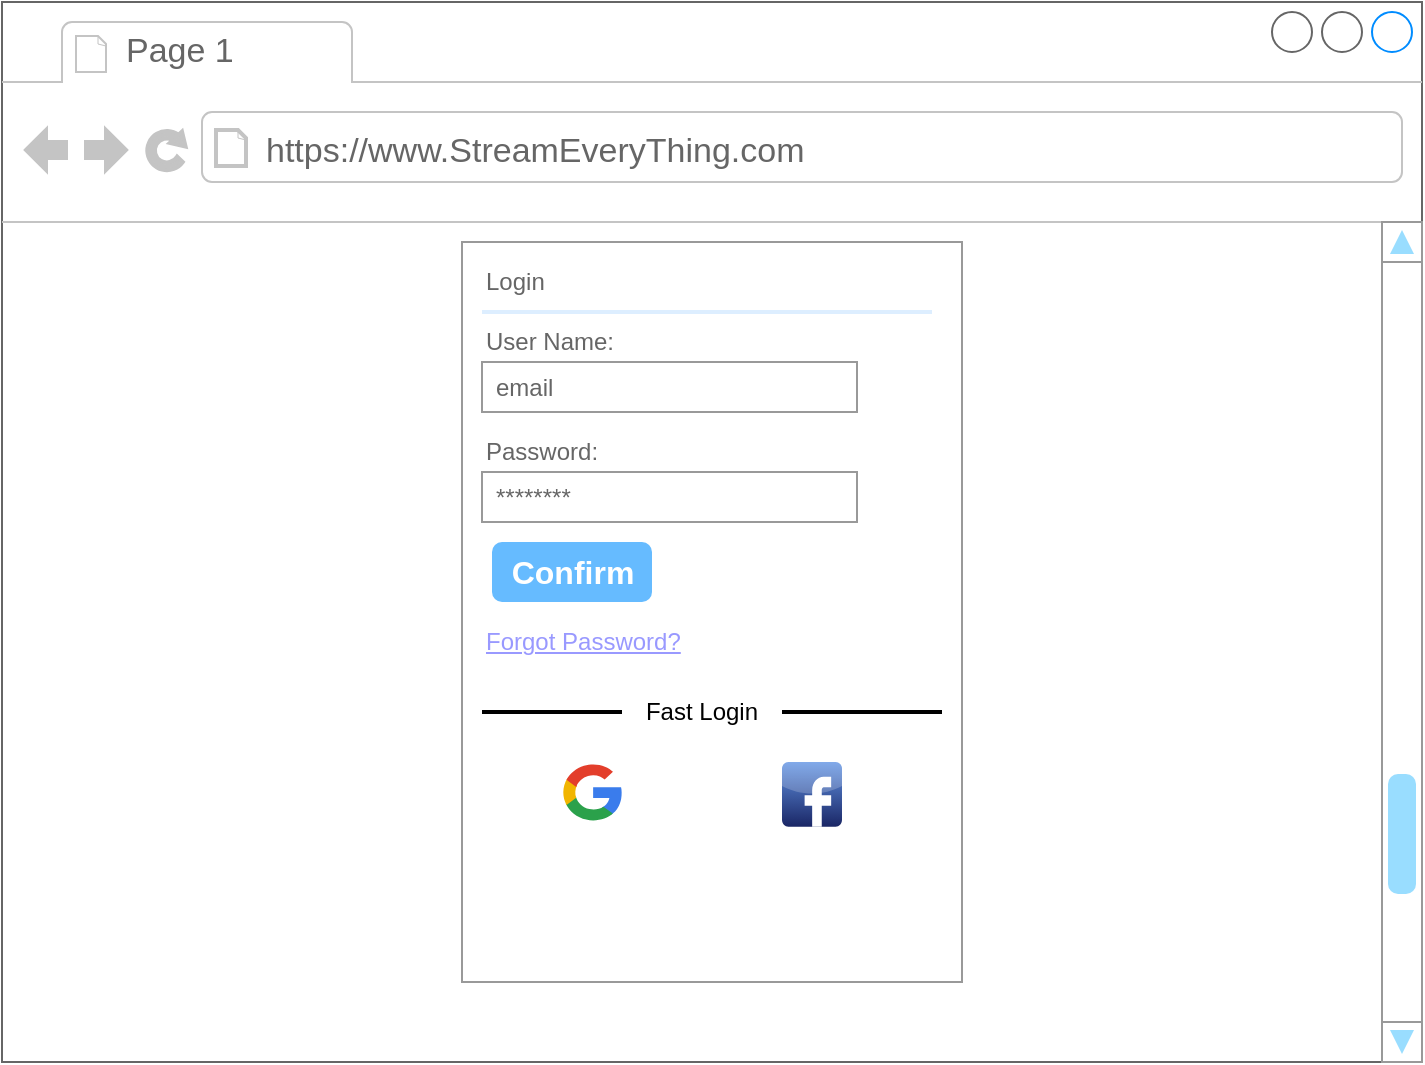 <mxfile>
    <diagram id="v4kXBt2KgETDmMB3EaAe" name="Page-1">
        <mxGraphModel dx="1221" dy="818" grid="1" gridSize="10" guides="1" tooltips="1" connect="1" arrows="1" fold="1" page="1" pageScale="1" pageWidth="850" pageHeight="1100" math="0" shadow="0">
            <root>
                <mxCell id="0"/>
                <mxCell id="1" parent="0"/>
                <mxCell id="14" value="&lt;h1&gt;&lt;br&gt;&lt;/h1&gt;" style="strokeWidth=1;shadow=0;dashed=0;align=center;html=1;shape=mxgraph.mockup.containers.browserWindow;rSize=0;strokeColor=#666666;strokeColor2=#008cff;strokeColor3=#c4c4c4;mainText=,;recursiveResize=0;" vertex="1" parent="1">
                    <mxGeometry x="50" y="60" width="710" height="530" as="geometry"/>
                </mxCell>
                <mxCell id="15" value="Page 1" style="strokeWidth=1;shadow=0;dashed=0;align=center;html=1;shape=mxgraph.mockup.containers.anchor;fontSize=17;fontColor=#666666;align=left;" vertex="1" parent="14">
                    <mxGeometry x="60" y="12" width="110" height="26" as="geometry"/>
                </mxCell>
                <mxCell id="16" value="https://www.StreamEveryThing.com" style="strokeWidth=1;shadow=0;dashed=0;align=center;html=1;shape=mxgraph.mockup.containers.anchor;rSize=0;fontSize=17;fontColor=#666666;align=left;" vertex="1" parent="14">
                    <mxGeometry x="130" y="60" width="250" height="30" as="geometry"/>
                </mxCell>
                <mxCell id="17" value="" style="verticalLabelPosition=bottom;shadow=0;dashed=0;align=center;html=1;verticalAlign=top;strokeWidth=1;shape=mxgraph.mockup.navigation.scrollBar;strokeColor=#999999;barPos=20;fillColor2=#99ddff;strokeColor2=none;direction=north;fontColor=#000000;" vertex="1" parent="14">
                    <mxGeometry x="690" y="110" width="10" height="420" as="geometry"/>
                </mxCell>
                <mxCell id="2" value="" style="strokeWidth=1;shadow=0;dashed=0;align=center;html=1;shape=mxgraph.mockup.forms.rrect;rSize=0;strokeColor=#999999;fillColor=#ffffff;" vertex="1" parent="14">
                    <mxGeometry x="230" y="120" width="250" height="370" as="geometry"/>
                </mxCell>
                <mxCell id="3" value="Login" style="strokeWidth=1;shadow=0;dashed=0;align=center;html=1;shape=mxgraph.mockup.forms.anchor;fontSize=12;fontColor=#666666;align=left;resizeWidth=1;spacingLeft=0;" vertex="1" parent="2">
                    <mxGeometry width="125.0" height="20" relative="1" as="geometry">
                        <mxPoint x="10" y="10" as="offset"/>
                    </mxGeometry>
                </mxCell>
                <mxCell id="4" value="" style="shape=line;strokeColor=#ddeeff;strokeWidth=2;html=1;resizeWidth=1;" vertex="1" parent="2">
                    <mxGeometry width="225.0" height="10" relative="1" as="geometry">
                        <mxPoint x="10" y="30" as="offset"/>
                    </mxGeometry>
                </mxCell>
                <mxCell id="5" value="User Name:" style="strokeWidth=1;shadow=0;dashed=0;align=center;html=1;shape=mxgraph.mockup.forms.anchor;fontSize=12;fontColor=#666666;align=left;resizeWidth=1;spacingLeft=0;" vertex="1" parent="2">
                    <mxGeometry width="125.0" height="20" relative="1" as="geometry">
                        <mxPoint x="10" y="40" as="offset"/>
                    </mxGeometry>
                </mxCell>
                <mxCell id="6" value="email" style="strokeWidth=1;shadow=0;dashed=0;align=center;html=1;shape=mxgraph.mockup.forms.rrect;rSize=0;strokeColor=#999999;fontColor=#666666;align=left;spacingLeft=5;resizeWidth=1;" vertex="1" parent="2">
                    <mxGeometry width="187.5" height="25" relative="1" as="geometry">
                        <mxPoint x="10" y="60" as="offset"/>
                    </mxGeometry>
                </mxCell>
                <mxCell id="7" value="Password:" style="strokeWidth=1;shadow=0;dashed=0;align=center;html=1;shape=mxgraph.mockup.forms.anchor;fontSize=12;fontColor=#666666;align=left;resizeWidth=1;spacingLeft=0;" vertex="1" parent="2">
                    <mxGeometry width="125.0" height="20" relative="1" as="geometry">
                        <mxPoint x="10" y="95" as="offset"/>
                    </mxGeometry>
                </mxCell>
                <mxCell id="8" value="********" style="strokeWidth=1;shadow=0;dashed=0;align=center;html=1;shape=mxgraph.mockup.forms.rrect;rSize=0;strokeColor=#999999;fontColor=#666666;align=left;spacingLeft=5;resizeWidth=1;" vertex="1" parent="2">
                    <mxGeometry width="187.5" height="25" relative="1" as="geometry">
                        <mxPoint x="10" y="115" as="offset"/>
                    </mxGeometry>
                </mxCell>
                <mxCell id="9" value="Confirm" style="strokeWidth=1;shadow=0;dashed=0;align=center;html=1;shape=mxgraph.mockup.forms.rrect;rSize=5;strokeColor=none;fontColor=#ffffff;fillColor=#66bbff;fontSize=16;fontStyle=1;" vertex="1" parent="2">
                    <mxGeometry y="1" width="80" height="30" relative="1" as="geometry">
                        <mxPoint x="15" y="-220" as="offset"/>
                    </mxGeometry>
                </mxCell>
                <mxCell id="10" value="Forgot Password?" style="strokeWidth=1;shadow=0;dashed=0;align=center;html=1;shape=mxgraph.mockup.forms.anchor;fontSize=12;fontColor=#9999ff;align=left;spacingLeft=0;fontStyle=4;resizeWidth=1;" vertex="1" parent="2">
                    <mxGeometry y="1" width="187.5" height="20" relative="1" as="geometry">
                        <mxPoint x="10" y="-180" as="offset"/>
                    </mxGeometry>
                </mxCell>
                <mxCell id="12" value="" style="strokeWidth=1;shadow=0;dashed=0;align=center;html=1;shape=mxgraph.mockup.forms.anchor;fontSize=12;fontColor=#666666;align=left;spacingLeft=0;resizeWidth=1;" vertex="1" parent="2">
                    <mxGeometry y="1" width="187.5" height="20" relative="1" as="geometry">
                        <mxPoint x="10" y="-70" as="offset"/>
                    </mxGeometry>
                </mxCell>
                <mxCell id="19" value="" style="dashed=0;outlineConnect=0;html=1;align=center;labelPosition=center;verticalLabelPosition=bottom;verticalAlign=top;shape=mxgraph.weblogos.google;fontColor=#000000;" vertex="1" parent="2">
                    <mxGeometry x="50" y="260" width="30" height="30" as="geometry"/>
                </mxCell>
                <mxCell id="20" value="Fast Login" style="text;strokeColor=none;align=center;fillColor=none;html=1;verticalAlign=middle;whiteSpace=wrap;rounded=0;fontColor=#000000;" vertex="1" parent="2">
                    <mxGeometry x="90" y="220" width="60" height="30" as="geometry"/>
                </mxCell>
                <mxCell id="21" value="" style="shape=line;strokeColor=#000000;strokeWidth=2;html=1;resizeWidth=1;" vertex="1" parent="2">
                    <mxGeometry x="10" y="230" width="70" height="10" as="geometry"/>
                </mxCell>
                <mxCell id="22" value="" style="shape=line;strokeColor=#000000;strokeWidth=2;html=1;resizeWidth=1;" vertex="1" parent="2">
                    <mxGeometry x="160" y="230" width="80" height="10" as="geometry"/>
                </mxCell>
                <mxCell id="24" value="" style="dashed=0;outlineConnect=0;html=1;align=center;labelPosition=center;verticalLabelPosition=bottom;verticalAlign=top;shape=mxgraph.webicons.facebook;fillColor=#6294E4;gradientColor=#1A2665;strokeColor=#000000;fontColor=#000000;" vertex="1" parent="2">
                    <mxGeometry x="160" y="260" width="30" height="32.4" as="geometry"/>
                </mxCell>
            </root>
        </mxGraphModel>
    </diagram>
    <diagram id="GYTJBWclzNscv8MkTCjx" name="Page-1">
        <mxGraphModel grid="1" page="1" gridSize="10" guides="1" tooltips="1" connect="1" arrows="1" fold="1" pageScale="1" pageWidth="850" pageHeight="1100" math="0" shadow="0">
            <root>
                <mxCell id="0"/>
                <mxCell id="1" parent="0"/>
            </root>
        </mxGraphModel>
    </diagram>
</mxfile>
